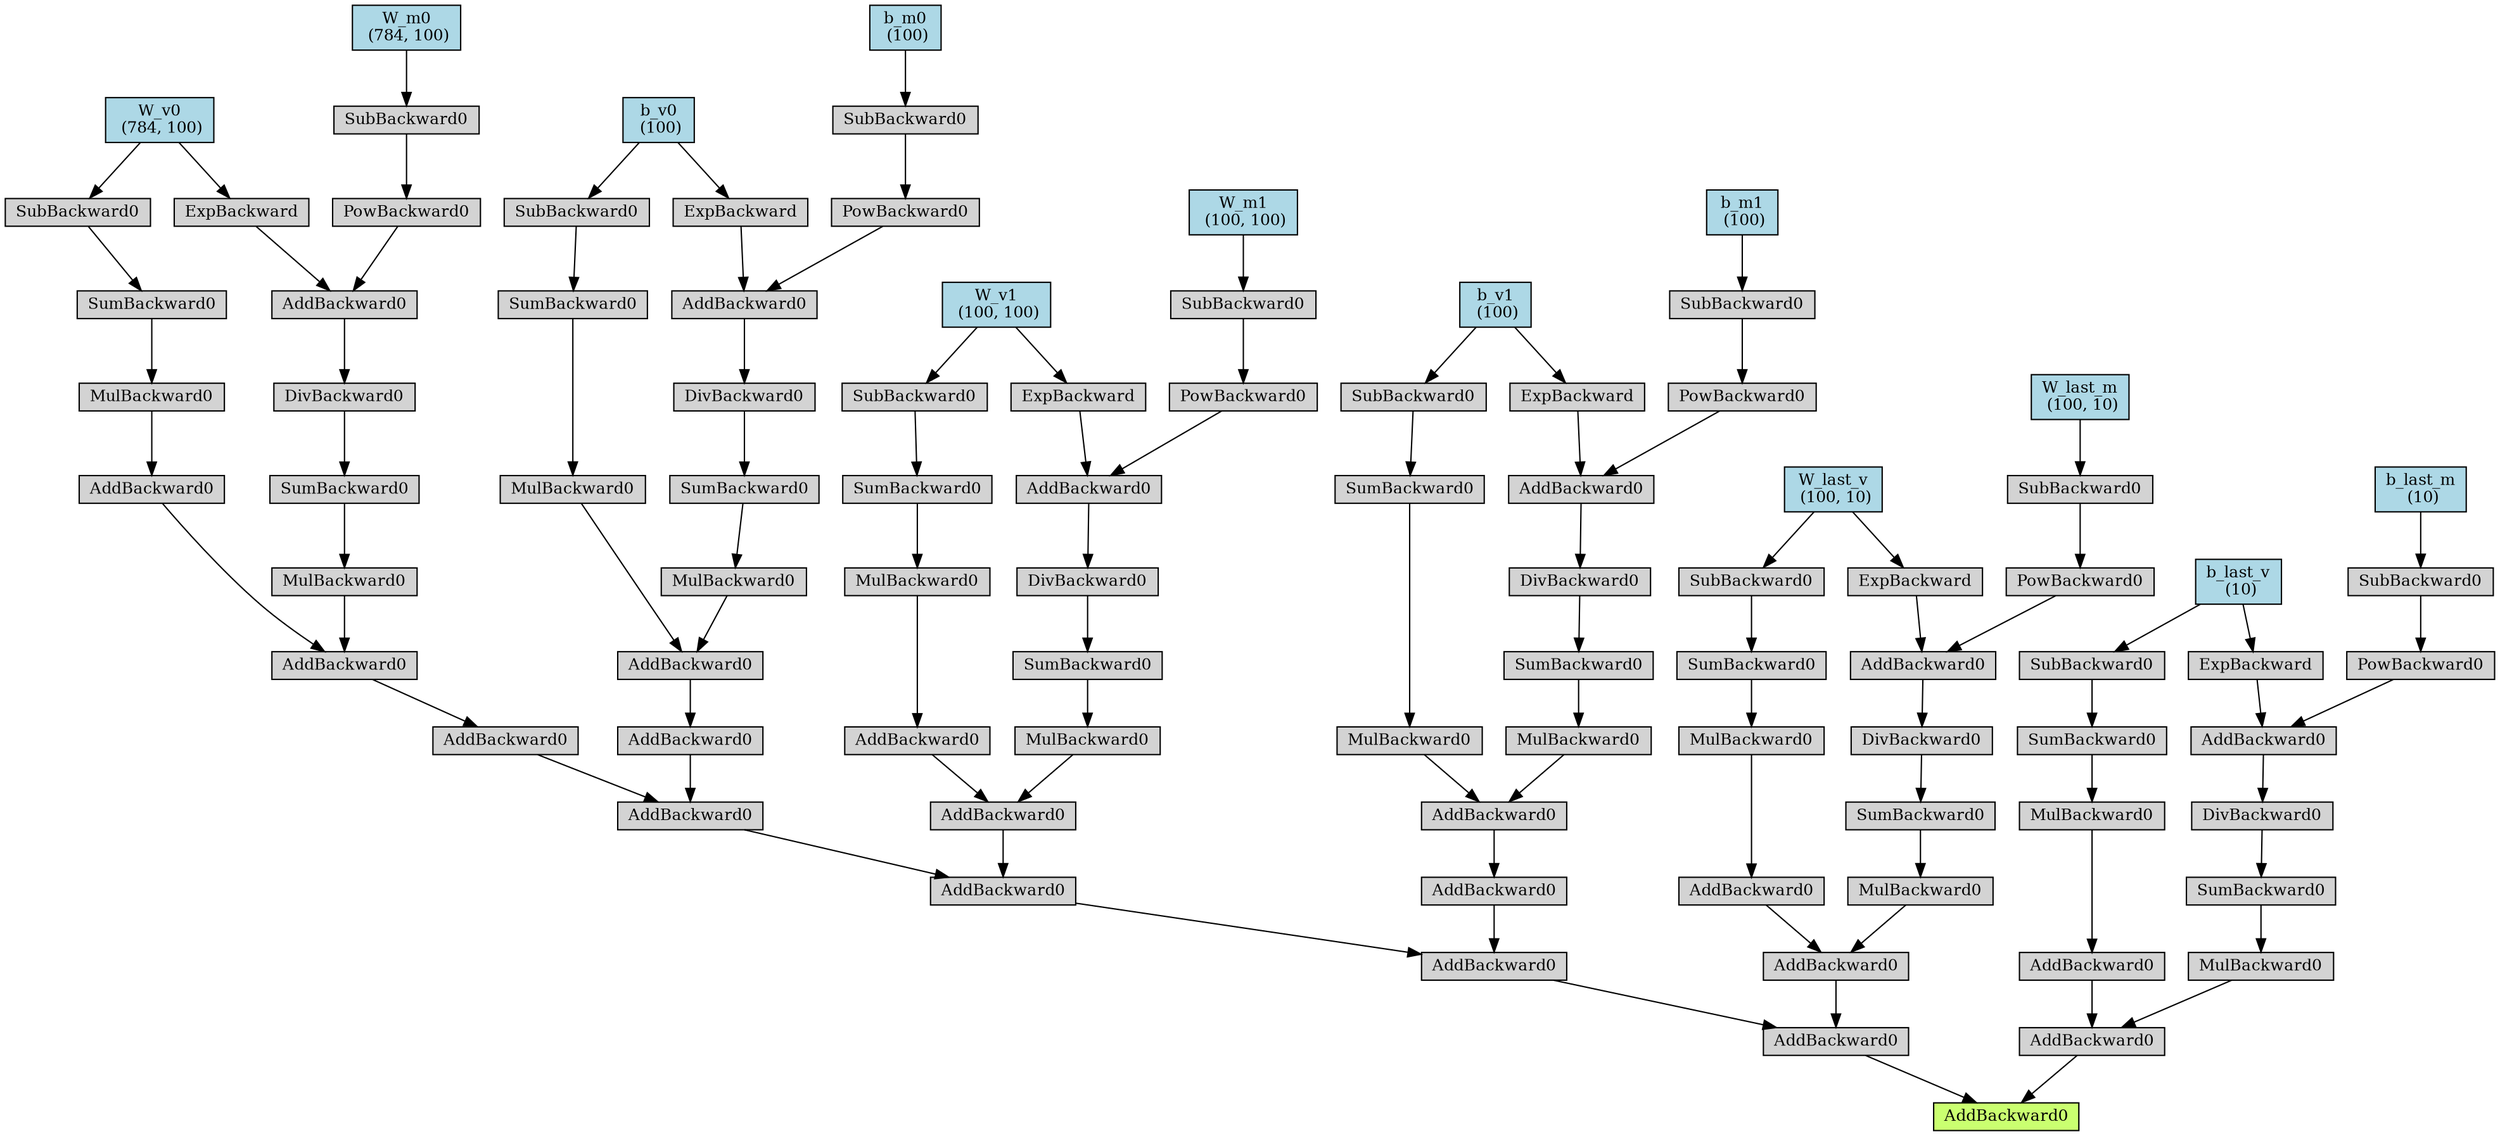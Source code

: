 digraph {
	graph [size="27.75,27.75"]
	node [align=left fontsize=12 height=0.2 ranksep=0.1 shape=box style=filled]
	140522541281464 [label=AddBackward0 fillcolor=darkolivegreen1]
	140522541281520 -> 140522541281464
	140522541281520 [label=AddBackward0]
	140522541281688 -> 140522541281520
	140522541281688 [label=AddBackward0]
	140522541281856 -> 140522541281688
	140522541281856 [label=AddBackward0]
	140522541282024 -> 140522541281856
	140522541282024 [label=AddBackward0]
	140522541282192 -> 140522541282024
	140522541282192 [label=AddBackward0]
	140522541282360 -> 140522541282192
	140522541282360 [label=AddBackward0]
	140522541282472 -> 140522541282360
	140522541282472 [label=AddBackward0]
	140522541282640 -> 140522541282472
	140522541282640 [label=MulBackward0]
	140522541282752 -> 140522541282640
	140522541282752 [label=SumBackward0]
	140522541282864 -> 140522541282752
	140522541282864 [label=SubBackward0]
	140522541283032 -> 140522541282864
	140522541283032 [label="W_v0
 (784, 100)" fillcolor=lightblue]
	140522541282528 -> 140522541282360
	140522541282528 [label=MulBackward0]
	140522541282696 -> 140522541282528
	140522541282696 [label=SumBackward0]
	140522541282920 -> 140522541282696
	140522541282920 [label=DivBackward0]
	140522541283200 -> 140522541282920
	140522541283200 [label=AddBackward0]
	140522541283144 -> 140522541283200
	140522541283144 [label=ExpBackward]
	140522541283032 -> 140522541283144
	140522541283312 -> 140522541283200
	140522541283312 [label=PowBackward0]
	140522541283424 -> 140522541283312
	140522541283424 [label=SubBackward0]
	140522541283592 -> 140522541283424
	140522541283592 [label="W_m0
 (784, 100)" fillcolor=lightblue]
	140522541282248 -> 140522541282024
	140522541282248 [label=AddBackward0]
	140522541282416 -> 140522541282248
	140522541282416 [label=AddBackward0]
	140522541282808 -> 140522541282416
	140522541282808 [label=MulBackward0]
	140522541283368 -> 140522541282808
	140522541283368 [label=SumBackward0]
	140522541283648 -> 140522541283368
	140522541283648 [label=SubBackward0]
	140522541283816 -> 140522541283648
	140522541283816 [label="b_v0
 (100)" fillcolor=lightblue]
	140522541283088 -> 140522541282416
	140522541283088 [label=MulBackward0]
	140522541283536 -> 140522541283088
	140522541283536 [label=SumBackward0]
	140522541283704 -> 140522541283536
	140522541283704 [label=DivBackward0]
	140522541283928 -> 140522541283704
	140522541283928 [label=AddBackward0]
	140522541284040 -> 140522541283928
	140522541284040 [label=ExpBackward]
	140522541283816 -> 140522541284040
	140522541284096 -> 140522541283928
	140522541284096 [label=PowBackward0]
	140522541284208 -> 140522541284096
	140522541284208 [label=SubBackward0]
	140522541284320 -> 140522541284208
	140522541284320 [label="b_m0
 (100)" fillcolor=lightblue]
	140522541282080 -> 140522541281856
	140522541282080 [label=AddBackward0]
	140522541282304 -> 140522541282080
	140522541282304 [label=AddBackward0]
	140522541283760 -> 140522541282304
	140522541283760 [label=MulBackward0]
	140522541283984 -> 140522541283760
	140522541283984 [label=SumBackward0]
	140522541284264 -> 140522541283984
	140522541284264 [label=SubBackward0]
	140522541284432 -> 140522541284264
	140522541284432 [label="W_v1
 (100, 100)" fillcolor=lightblue]
	140522541282584 -> 140522541282080
	140522541282584 [label=MulBackward0]
	140522541283872 -> 140522541282584
	140522541283872 [label=SumBackward0]
	140522541284376 -> 140522541283872
	140522541284376 [label=DivBackward0]
	140522541284600 -> 140522541284376
	140522541284600 [label=AddBackward0]
	140522541284544 -> 140522541284600
	140522541284544 [label=ExpBackward]
	140522541284432 -> 140522541284544
	140522541284712 -> 140522541284600
	140522541284712 [label=PowBackward0]
	140522541284824 -> 140522541284712
	140522541284824 [label=SubBackward0]
	140522541284936 -> 140522541284824
	140522541284936 [label="W_m1
 (100, 100)" fillcolor=lightblue]
	140522541281912 -> 140522541281688
	140522541281912 [label=AddBackward0]
	140522541282136 -> 140522541281912
	140522541282136 [label=AddBackward0]
	140522541284152 -> 140522541282136
	140522541284152 [label=MulBackward0]
	140522541284768 -> 140522541284152
	140522541284768 [label=SumBackward0]
	140522541284992 -> 140522541284768
	140522541284992 [label=SubBackward0]
	140522541285160 -> 140522541284992
	140522541285160 [label="b_v1
 (100)" fillcolor=lightblue]
	140522541284488 -> 140522541282136
	140522541284488 [label=MulBackward0]
	140522541284880 -> 140522541284488
	140522541284880 [label=SumBackward0]
	140522541285048 -> 140522541284880
	140522541285048 [label=DivBackward0]
	140522541285272 -> 140522541285048
	140522541285272 [label=AddBackward0]
	140522541310024 -> 140522541285272
	140522541310024 [label=ExpBackward]
	140522541285160 -> 140522541310024
	140522541310080 -> 140522541285272
	140522541310080 [label=PowBackward0]
	140522541310192 -> 140522541310080
	140522541310192 [label=SubBackward0]
	140522541310304 -> 140522541310192
	140522541310304 [label="b_m1
 (100)" fillcolor=lightblue]
	140522541281744 -> 140522541281520
	140522541281744 [label=AddBackward0]
	140522541281968 -> 140522541281744
	140522541281968 [label=AddBackward0]
	140522541285104 -> 140522541281968
	140522541285104 [label=MulBackward0]
	140522541285328 -> 140522541285104
	140522541285328 [label=SumBackward0]
	140522541310248 -> 140522541285328
	140522541310248 [label=SubBackward0]
	140522541310416 -> 140522541310248
	140522541310416 [label="W_last_v
 (100, 10)" fillcolor=lightblue]
	140522541283256 -> 140522541281744
	140522541283256 [label=MulBackward0]
	140522541285216 -> 140522541283256
	140522541285216 [label=SumBackward0]
	140522541310360 -> 140522541285216
	140522541310360 [label=DivBackward0]
	140522541310528 -> 140522541310360
	140522541310528 [label=AddBackward0]
	140522541310640 -> 140522541310528
	140522541310640 [label=ExpBackward]
	140522541310416 -> 140522541310640
	140522541310696 -> 140522541310528
	140522541310696 [label=PowBackward0]
	140522541310808 -> 140522541310696
	140522541310808 [label=SubBackward0]
	140522541310920 -> 140522541310808
	140522541310920 [label="W_last_m
 (100, 10)" fillcolor=lightblue]
	140522541281576 -> 140522541281464
	140522541281576 [label=AddBackward0]
	140522541281800 -> 140522541281576
	140522541281800 [label=AddBackward0]
	140522541310472 -> 140522541281800
	140522541310472 [label=MulBackward0]
	140522541310752 -> 140522541310472
	140522541310752 [label=SumBackward0]
	140522541310976 -> 140522541310752
	140522541310976 [label=SubBackward0]
	140522541311088 -> 140522541310976
	140522541311088 [label="b_last_v
 (10)" fillcolor=lightblue]
	140522541284656 -> 140522541281576
	140522541284656 [label=MulBackward0]
	140522541310584 -> 140522541284656
	140522541310584 [label=SumBackward0]
	140522541311032 -> 140522541310584
	140522541311032 [label=DivBackward0]
	140522541311200 -> 140522541311032
	140522541311200 [label=AddBackward0]
	140522541311312 -> 140522541311200
	140522541311312 [label=ExpBackward]
	140522541311088 -> 140522541311312
	140522541311368 -> 140522541311200
	140522541311368 [label=PowBackward0]
	140522541311480 -> 140522541311368
	140522541311480 [label=SubBackward0]
	140522541311592 -> 140522541311480
	140522541311592 [label="b_last_m
 (10)" fillcolor=lightblue]
}
